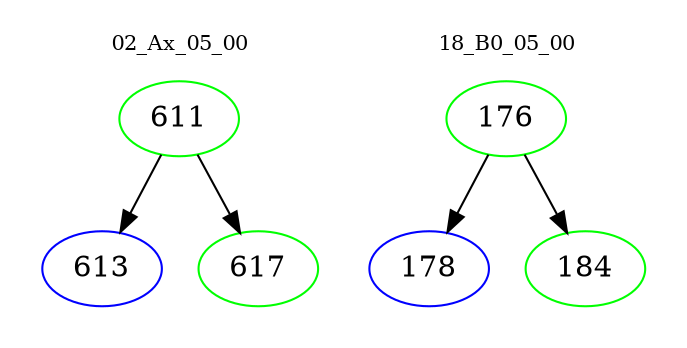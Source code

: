 digraph{
subgraph cluster_0 {
color = white
label = "02_Ax_05_00";
fontsize=10;
T0_611 [label="611", color="green"]
T0_611 -> T0_613 [color="black"]
T0_613 [label="613", color="blue"]
T0_611 -> T0_617 [color="black"]
T0_617 [label="617", color="green"]
}
subgraph cluster_1 {
color = white
label = "18_B0_05_00";
fontsize=10;
T1_176 [label="176", color="green"]
T1_176 -> T1_178 [color="black"]
T1_178 [label="178", color="blue"]
T1_176 -> T1_184 [color="black"]
T1_184 [label="184", color="green"]
}
}
